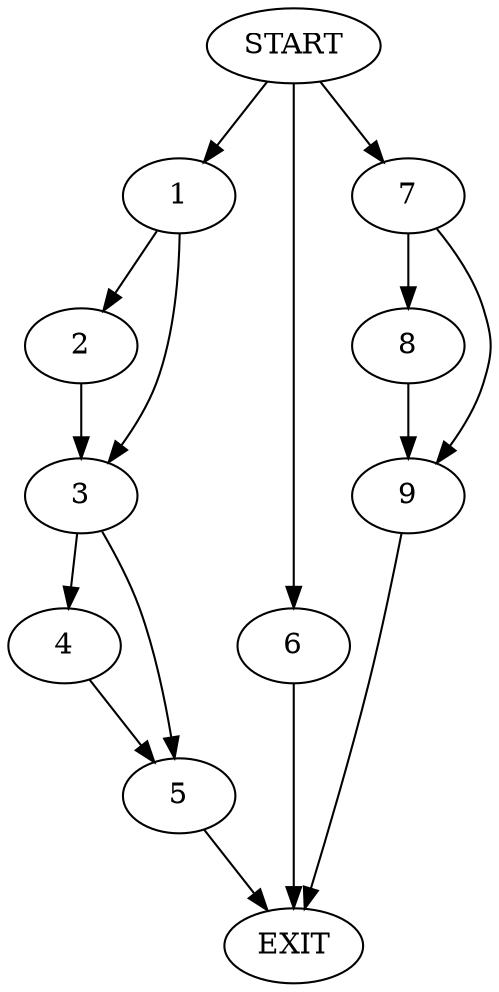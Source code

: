 digraph {
0 [label="START"]
10 [label="EXIT"]
0 -> 1
1 -> 2
1 -> 3
2 -> 3
3 -> 4
3 -> 5
4 -> 5
5 -> 10
0 -> 6
6 -> 10
0 -> 7
7 -> 8
7 -> 9
9 -> 10
8 -> 9
}
